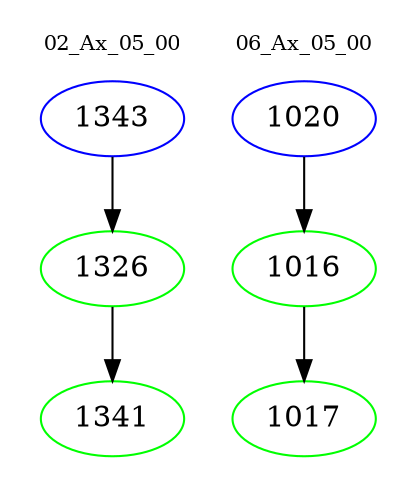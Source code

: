 digraph{
subgraph cluster_0 {
color = white
label = "02_Ax_05_00";
fontsize=10;
T0_1343 [label="1343", color="blue"]
T0_1343 -> T0_1326 [color="black"]
T0_1326 [label="1326", color="green"]
T0_1326 -> T0_1341 [color="black"]
T0_1341 [label="1341", color="green"]
}
subgraph cluster_1 {
color = white
label = "06_Ax_05_00";
fontsize=10;
T1_1020 [label="1020", color="blue"]
T1_1020 -> T1_1016 [color="black"]
T1_1016 [label="1016", color="green"]
T1_1016 -> T1_1017 [color="black"]
T1_1017 [label="1017", color="green"]
}
}
